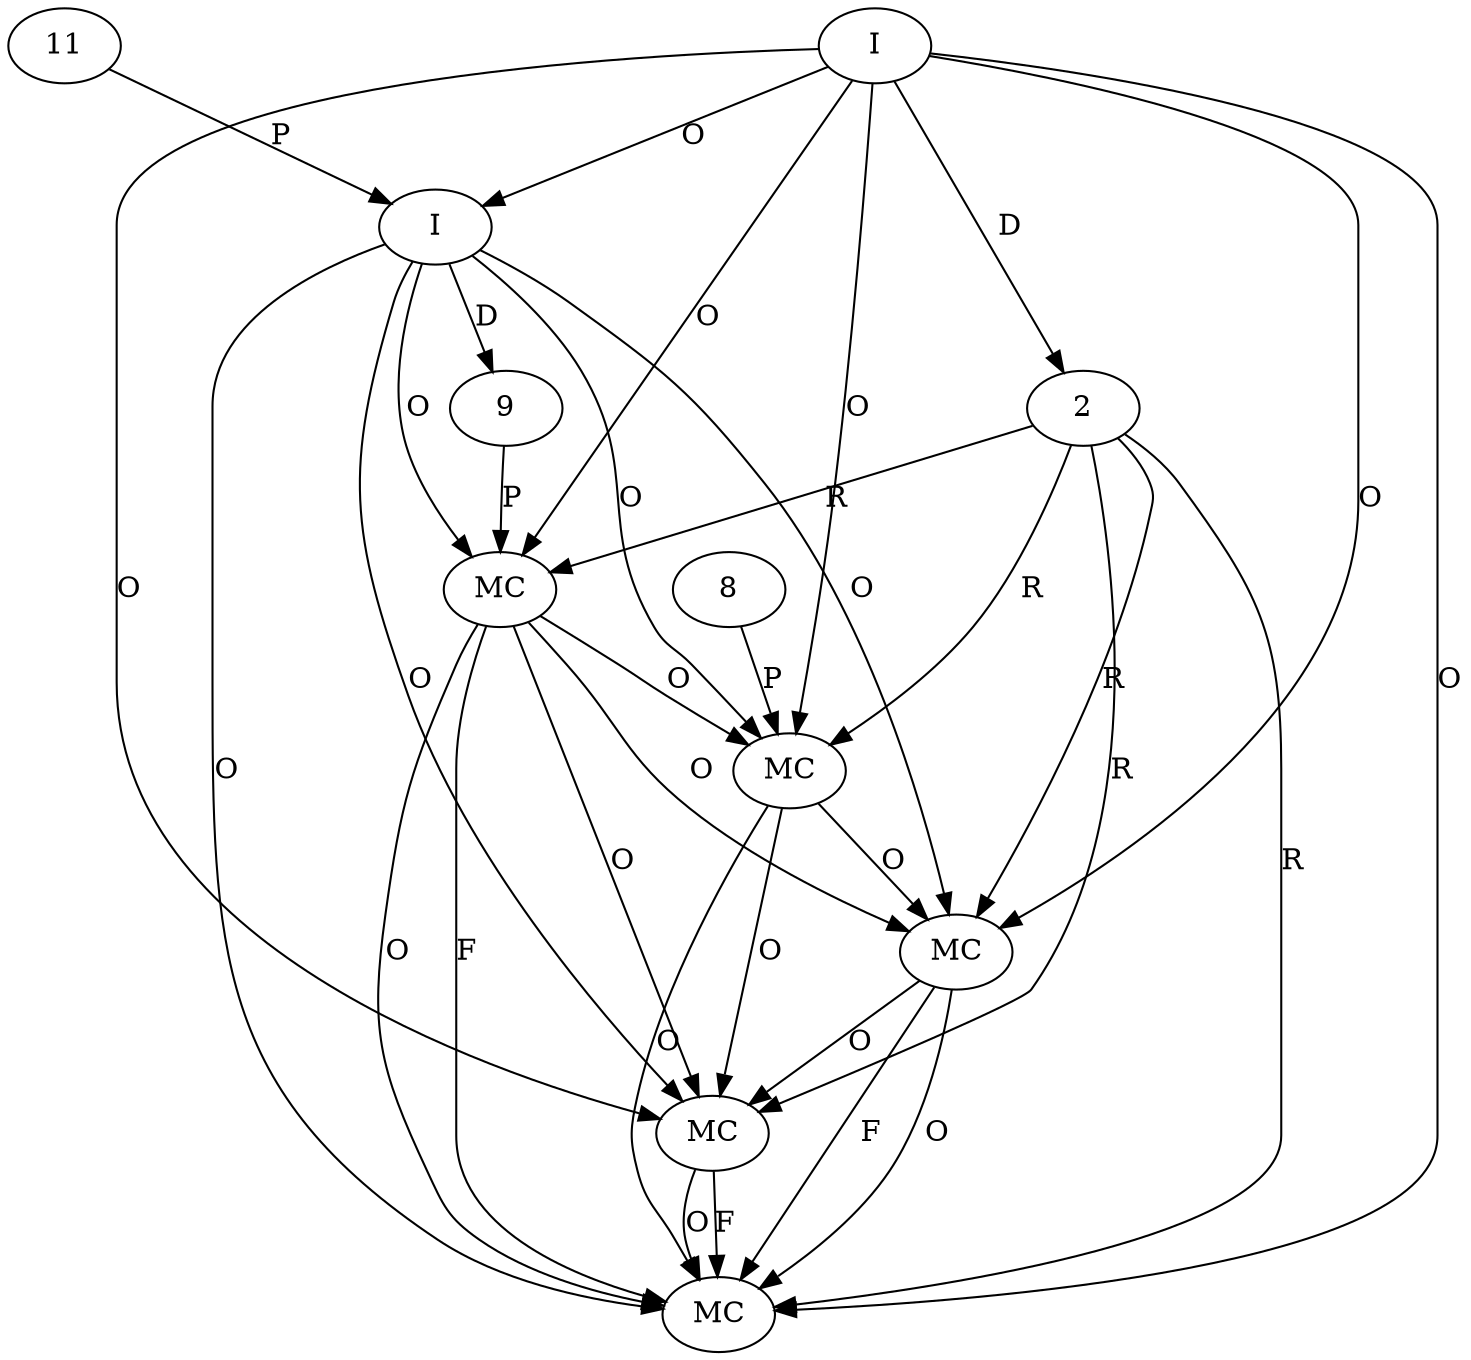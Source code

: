 digraph "AUG" {

  1 [ label="MC" s="check()" t="Processor" l="105" ];
  2 [ t="Builder" n="a" ];
  3 [ label="MC" s="build()" t="Builder" l="100" ];
  4 [ label="MC" s="close()" t="AutoCloseable" l="111" ];
  5 [ label="MC" s="addClasspath()" t="Analyzer" l="94" ];
  6 [ label="MC" s="setProperty()" t="Processor" l="99" ];
  7 [ label="I" t="Builder" l="90" ];
  8 [ t="String" v="test.annotationheaders.attrs" ];
  9 [ t="File" n="dummy_" ];
  10 [ label="I" t="File" l="94" ];
  11 [ t="String" v="jar/osgi-3.0.0.jar" ];
  3 -> 1 [ label="O" ];
  7 -> 1 [ label="O" ];
  2 -> 1 [ label="R" ];
  5 -> 1 [ label="O" ];
  6 -> 1 [ label="O" ];
  10 -> 1 [ label="O" ];
  7 -> 2 [ label="D" ];
  6 -> 3 [ label="O" ];
  2 -> 3 [ label="R" ];
  5 -> 3 [ label="O" ];
  10 -> 3 [ label="O" ];
  7 -> 3 [ label="O" ];
  7 -> 4 [ label="O" ];
  1 -> 4 [ label="O" ];
  5 -> 4 [ label="F" ];
  3 -> 4 [ label="F" ];
  6 -> 4 [ label="O" ];
  1 -> 4 [ label="F" ];
  2 -> 4 [ label="R" ];
  10 -> 4 [ label="O" ];
  5 -> 4 [ label="O" ];
  3 -> 4 [ label="O" ];
  2 -> 5 [ label="R" ];
  9 -> 5 [ label="P" ];
  7 -> 5 [ label="O" ];
  10 -> 5 [ label="O" ];
  7 -> 6 [ label="O" ];
  2 -> 6 [ label="R" ];
  5 -> 6 [ label="O" ];
  10 -> 6 [ label="O" ];
  8 -> 6 [ label="P" ];
  10 -> 9 [ label="D" ];
  7 -> 10 [ label="O" ];
  11 -> 10 [ label="P" ];
}
